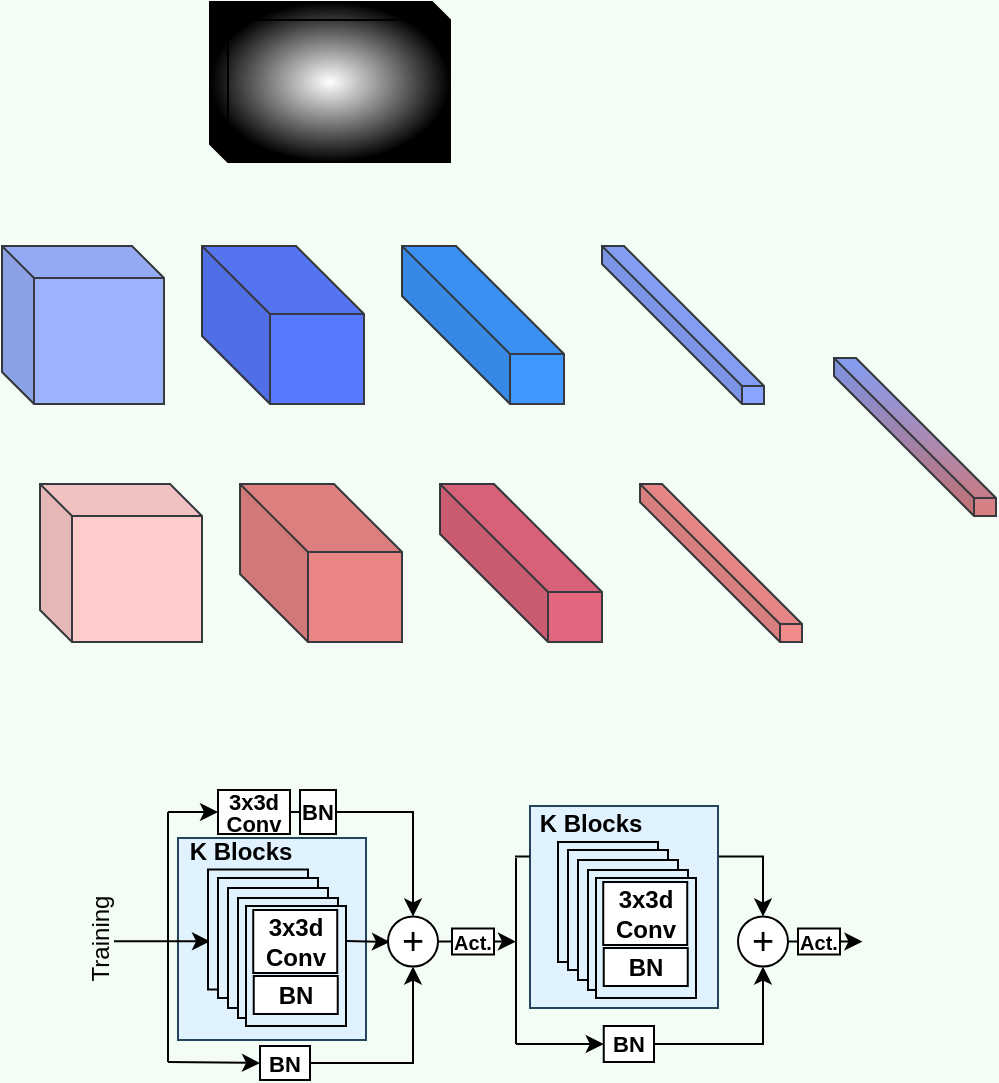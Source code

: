 <mxfile version="22.1.18" type="google">
  <diagram name="페이지-1" id="cFxwkXeeFtYfiVxIqS92">
    <mxGraphModel grid="0" page="1" gridSize="10" guides="1" tooltips="1" connect="1" arrows="1" fold="1" pageScale="1" pageWidth="827" pageHeight="1169" background="#F3FDF6" math="0" shadow="0">
      <root>
        <mxCell id="0" />
        <mxCell id="1" parent="0" />
        <mxCell id="rnNnpWltgSV_yFe5c3ax-58" style="edgeStyle=orthogonalEdgeStyle;rounded=0;orthogonalLoop=1;jettySize=auto;html=1;exitX=1;exitY=0.25;exitDx=0;exitDy=0;entryX=0.5;entryY=0;entryDx=0;entryDy=0;" edge="1" parent="1" source="rnNnpWltgSV_yFe5c3ax-47" target="rnNnpWltgSV_yFe5c3ax-57">
          <mxGeometry relative="1" as="geometry">
            <mxPoint x="431" y="690" as="targetPoint" />
          </mxGeometry>
        </mxCell>
        <mxCell id="rnNnpWltgSV_yFe5c3ax-47" value="" style="rounded=0;whiteSpace=wrap;html=1;fillColor=#E1F2FF;strokeColor=#23445d;" vertex="1" parent="1">
          <mxGeometry x="317" y="646" width="94" height="101" as="geometry" />
        </mxCell>
        <mxCell id="RxJvrk7KRXvDSrtYazEQ-1" value="" style="shape=cube;whiteSpace=wrap;html=1;boundedLbl=1;backgroundOutline=1;darkOpacity=0.05;darkOpacity2=0.1;size=16;fillColor=#9CB3FF;strokeColor=#36393d;fillStyle=auto;" vertex="1" parent="1">
          <mxGeometry x="53" y="366" width="81" height="79" as="geometry" />
        </mxCell>
        <mxCell id="RxJvrk7KRXvDSrtYazEQ-2" value="" style="shape=cube;whiteSpace=wrap;html=1;boundedLbl=1;backgroundOutline=1;darkOpacity=0.05;darkOpacity2=0.1;size=34;fillColor=#597AFF;strokeColor=#36393d;fillStyle=auto;" vertex="1" parent="1">
          <mxGeometry x="153" y="366" width="81" height="79" as="geometry" />
        </mxCell>
        <mxCell id="RxJvrk7KRXvDSrtYazEQ-3" value="" style="shape=cube;whiteSpace=wrap;html=1;boundedLbl=1;backgroundOutline=1;darkOpacity=0.05;darkOpacity2=0.1;size=54;fillColor=#3D98FF;strokeColor=#36393d;fillStyle=auto;" vertex="1" parent="1">
          <mxGeometry x="253" y="366" width="81" height="79" as="geometry" />
        </mxCell>
        <mxCell id="RxJvrk7KRXvDSrtYazEQ-4" value="" style="shape=cube;whiteSpace=wrap;html=1;boundedLbl=1;backgroundOutline=1;darkOpacity=0.05;darkOpacity2=0.1;size=70;fillColor=#8AA5FF;strokeColor=#36393d;fillStyle=auto;" vertex="1" parent="1">
          <mxGeometry x="353" y="366" width="81" height="79" as="geometry" />
        </mxCell>
        <mxCell id="RxJvrk7KRXvDSrtYazEQ-35" value="" style="shape=cube;whiteSpace=wrap;html=1;boundedLbl=1;backgroundOutline=1;darkOpacity=0.05;darkOpacity2=0.1;size=16;fillColor=#ffcccc;strokeColor=#36393d;fillStyle=auto;" vertex="1" parent="1">
          <mxGeometry x="72" y="485" width="81" height="79" as="geometry" />
        </mxCell>
        <mxCell id="RxJvrk7KRXvDSrtYazEQ-36" value="" style="shape=cube;whiteSpace=wrap;html=1;boundedLbl=1;backgroundOutline=1;darkOpacity=0.05;darkOpacity2=0.1;size=34;fillColor=#ea8686;strokeColor=#36393d;fillStyle=auto;" vertex="1" parent="1">
          <mxGeometry x="172" y="485" width="81" height="79" as="geometry" />
        </mxCell>
        <mxCell id="RxJvrk7KRXvDSrtYazEQ-37" value="" style="shape=cube;whiteSpace=wrap;html=1;boundedLbl=1;backgroundOutline=1;darkOpacity=0.05;darkOpacity2=0.1;size=54;fillColor=#e1667e;strokeColor=#36393d;fillStyle=auto;" vertex="1" parent="1">
          <mxGeometry x="272" y="485" width="81" height="79" as="geometry" />
        </mxCell>
        <mxCell id="RxJvrk7KRXvDSrtYazEQ-38" value="" style="shape=cube;whiteSpace=wrap;html=1;boundedLbl=1;backgroundOutline=1;darkOpacity=0.05;darkOpacity2=0.1;size=70;fillColor=#f28c8c;strokeColor=#36393d;fillStyle=auto;" vertex="1" parent="1">
          <mxGeometry x="372" y="485" width="81" height="79" as="geometry" />
        </mxCell>
        <mxCell id="RxJvrk7KRXvDSrtYazEQ-44" value="" style="shape=cube;whiteSpace=wrap;html=1;boundedLbl=1;backgroundOutline=1;darkOpacity=0.05;darkOpacity2=0.1;size=9;gradientColor=default;gradientDirection=radial;" vertex="1" parent="1">
          <mxGeometry x="157" y="244" width="120" height="80" as="geometry" />
        </mxCell>
        <mxCell id="RxJvrk7KRXvDSrtYazEQ-45" value="" style="shape=cube;whiteSpace=wrap;html=1;boundedLbl=1;backgroundOutline=1;darkOpacity=0.05;darkOpacity2=0.1;size=70;fillColor=#8AA5FF;strokeColor=#36393d;fillStyle=auto;gradientColor=#d97e7e;" vertex="1" parent="1">
          <mxGeometry x="469" y="422" width="81" height="79" as="geometry" />
        </mxCell>
        <mxCell id="rnNnpWltgSV_yFe5c3ax-6" value="" style="rounded=0;whiteSpace=wrap;html=1;fillColor=#E1F2FF;strokeColor=#23445d;" vertex="1" parent="1">
          <mxGeometry x="141" y="662" width="94" height="101" as="geometry" />
        </mxCell>
        <mxCell id="rnNnpWltgSV_yFe5c3ax-3" value="" style="endArrow=classic;html=1;rounded=0;" edge="1" parent="1">
          <mxGeometry width="50" height="50" relative="1" as="geometry">
            <mxPoint x="109" y="713.66" as="sourcePoint" />
            <mxPoint x="157" y="713.66" as="targetPoint" />
          </mxGeometry>
        </mxCell>
        <mxCell id="rnNnpWltgSV_yFe5c3ax-7" value="&lt;b&gt;K Blocks&lt;/b&gt;" style="text;html=1;align=center;verticalAlign=middle;resizable=0;points=[];autosize=1;strokeColor=none;fillColor=none;" vertex="1" parent="1">
          <mxGeometry x="137" y="656" width="69" height="26" as="geometry" />
        </mxCell>
        <mxCell id="rnNnpWltgSV_yFe5c3ax-10" value="" style="rounded=0;whiteSpace=wrap;html=1;imageHeight=24;fillColor=#E1F2FF;" vertex="1" parent="1">
          <mxGeometry x="156" y="677.75" width="50" height="60" as="geometry" />
        </mxCell>
        <mxCell id="rnNnpWltgSV_yFe5c3ax-11" value="" style="rounded=0;whiteSpace=wrap;html=1;imageHeight=24;fillColor=#E1F2FF;" vertex="1" parent="1">
          <mxGeometry x="161" y="682" width="50" height="60" as="geometry" />
        </mxCell>
        <mxCell id="rnNnpWltgSV_yFe5c3ax-12" value="" style="rounded=0;whiteSpace=wrap;html=1;imageHeight=24;fillColor=#E1F2FF;" vertex="1" parent="1">
          <mxGeometry x="166" y="687" width="50" height="60" as="geometry" />
        </mxCell>
        <mxCell id="rnNnpWltgSV_yFe5c3ax-13" value="" style="rounded=0;whiteSpace=wrap;html=1;imageHeight=24;fillColor=#E1F2FF;" vertex="1" parent="1">
          <mxGeometry x="171" y="692" width="50" height="60" as="geometry" />
        </mxCell>
        <mxCell id="rnNnpWltgSV_yFe5c3ax-14" value="" style="rounded=0;whiteSpace=wrap;html=1;imageHeight=24;fillColor=#E1F2FF;" vertex="1" parent="1">
          <mxGeometry x="175" y="696" width="50" height="60" as="geometry" />
        </mxCell>
        <mxCell id="rnNnpWltgSV_yFe5c3ax-15" value="&lt;b&gt;3x3d&lt;br&gt;Conv&lt;/b&gt;" style="rounded=0;whiteSpace=wrap;html=1;" vertex="1" parent="1">
          <mxGeometry x="178.62" y="698" width="42" height="31.5" as="geometry" />
        </mxCell>
        <mxCell id="rnNnpWltgSV_yFe5c3ax-16" value="&lt;b&gt;BN&lt;/b&gt;" style="rounded=0;whiteSpace=wrap;html=1;" vertex="1" parent="1">
          <mxGeometry x="178.87" y="731" width="42" height="19" as="geometry" />
        </mxCell>
        <mxCell id="rnNnpWltgSV_yFe5c3ax-17" value="" style="endArrow=classic;html=1;rounded=0;" edge="1" parent="1">
          <mxGeometry width="50" height="50" relative="1" as="geometry">
            <mxPoint x="225" y="713.55" as="sourcePoint" />
            <mxPoint x="247" y="714" as="targetPoint" />
          </mxGeometry>
        </mxCell>
        <mxCell id="rnNnpWltgSV_yFe5c3ax-38" style="edgeStyle=orthogonalEdgeStyle;rounded=0;orthogonalLoop=1;jettySize=auto;html=1;exitX=1;exitY=0.5;exitDx=0;exitDy=0;entryX=0;entryY=0.5;entryDx=0;entryDy=0;endArrow=none;endFill=0;" edge="1" parent="1" source="rnNnpWltgSV_yFe5c3ax-18" target="rnNnpWltgSV_yFe5c3ax-37">
          <mxGeometry relative="1" as="geometry" />
        </mxCell>
        <mxCell id="rnNnpWltgSV_yFe5c3ax-18" value="&lt;font style=&quot;font-size: 19px;&quot;&gt;+&lt;/font&gt;" style="ellipse;whiteSpace=wrap;html=1;" vertex="1" parent="1">
          <mxGeometry x="246" y="701.25" width="25" height="25" as="geometry" />
        </mxCell>
        <mxCell id="rnNnpWltgSV_yFe5c3ax-25" value="" style="endArrow=none;html=1;rounded=0;" edge="1" parent="1">
          <mxGeometry width="50" height="50" relative="1" as="geometry">
            <mxPoint x="136" y="649" as="sourcePoint" />
            <mxPoint x="136" y="774" as="targetPoint" />
          </mxGeometry>
        </mxCell>
        <mxCell id="rnNnpWltgSV_yFe5c3ax-33" style="edgeStyle=orthogonalEdgeStyle;rounded=0;orthogonalLoop=1;jettySize=auto;html=1;exitX=1;exitY=0.5;exitDx=0;exitDy=0;entryX=0;entryY=0.5;entryDx=0;entryDy=0;endArrow=none;endFill=0;" edge="1" parent="1" source="rnNnpWltgSV_yFe5c3ax-26" target="rnNnpWltgSV_yFe5c3ax-30">
          <mxGeometry relative="1" as="geometry" />
        </mxCell>
        <mxCell id="rnNnpWltgSV_yFe5c3ax-26" value="&lt;p style=&quot;line-height: 100%; font-size: 11px;&quot;&gt;&lt;b&gt;3x3d&lt;br&gt;Conv&lt;/b&gt;&lt;/p&gt;" style="rounded=0;whiteSpace=wrap;html=1;" vertex="1" parent="1">
          <mxGeometry x="161" y="638" width="36" height="22" as="geometry" />
        </mxCell>
        <mxCell id="rnNnpWltgSV_yFe5c3ax-34" style="edgeStyle=orthogonalEdgeStyle;rounded=0;orthogonalLoop=1;jettySize=auto;html=1;exitX=1;exitY=0.5;exitDx=0;exitDy=0;" edge="1" parent="1" source="rnNnpWltgSV_yFe5c3ax-30" target="rnNnpWltgSV_yFe5c3ax-18">
          <mxGeometry relative="1" as="geometry" />
        </mxCell>
        <mxCell id="rnNnpWltgSV_yFe5c3ax-30" value="&lt;b&gt;&lt;font style=&quot;font-size: 11px;&quot;&gt;BN&lt;/font&gt;&lt;/b&gt;" style="rounded=0;whiteSpace=wrap;html=1;" vertex="1" parent="1">
          <mxGeometry x="202" y="638" width="18" height="22" as="geometry" />
        </mxCell>
        <mxCell id="rnNnpWltgSV_yFe5c3ax-31" value="" style="endArrow=classic;html=1;rounded=0;entryX=0;entryY=0.5;entryDx=0;entryDy=0;" edge="1" parent="1" target="rnNnpWltgSV_yFe5c3ax-26">
          <mxGeometry width="50" height="50" relative="1" as="geometry">
            <mxPoint x="136" y="649" as="sourcePoint" />
            <mxPoint x="225" y="614" as="targetPoint" />
          </mxGeometry>
        </mxCell>
        <mxCell id="rnNnpWltgSV_yFe5c3ax-32" value="" style="endArrow=classic;html=1;rounded=0;entryX=0;entryY=0.5;entryDx=0;entryDy=0;" edge="1" parent="1" target="rnNnpWltgSV_yFe5c3ax-35">
          <mxGeometry width="50" height="50" relative="1" as="geometry">
            <mxPoint x="136" y="774" as="sourcePoint" />
            <mxPoint x="161" y="770" as="targetPoint" />
          </mxGeometry>
        </mxCell>
        <mxCell id="rnNnpWltgSV_yFe5c3ax-36" style="edgeStyle=orthogonalEdgeStyle;rounded=0;orthogonalLoop=1;jettySize=auto;html=1;exitX=1;exitY=0.5;exitDx=0;exitDy=0;entryX=0.5;entryY=1;entryDx=0;entryDy=0;" edge="1" parent="1" source="rnNnpWltgSV_yFe5c3ax-35" target="rnNnpWltgSV_yFe5c3ax-18">
          <mxGeometry relative="1" as="geometry" />
        </mxCell>
        <mxCell id="rnNnpWltgSV_yFe5c3ax-35" value="&lt;b&gt;&lt;font style=&quot;font-size: 11px;&quot;&gt;BN&lt;/font&gt;&lt;/b&gt;" style="rounded=0;whiteSpace=wrap;html=1;" vertex="1" parent="1">
          <mxGeometry x="182" y="766" width="25" height="17" as="geometry" />
        </mxCell>
        <mxCell id="rnNnpWltgSV_yFe5c3ax-51" style="edgeStyle=orthogonalEdgeStyle;rounded=0;orthogonalLoop=1;jettySize=auto;html=1;exitX=1;exitY=0.5;exitDx=0;exitDy=0;" edge="1" parent="1" source="rnNnpWltgSV_yFe5c3ax-37">
          <mxGeometry relative="1" as="geometry">
            <mxPoint x="309.977" y="713.828" as="targetPoint" />
          </mxGeometry>
        </mxCell>
        <mxCell id="rnNnpWltgSV_yFe5c3ax-37" value="&lt;p style=&quot;line-height: 100%;&quot;&gt;&lt;b style=&quot;&quot;&gt;&lt;font style=&quot;font-size: 10px;&quot;&gt;Act.&lt;/font&gt;&lt;/b&gt;&lt;/p&gt;" style="rounded=0;whiteSpace=wrap;html=1;" vertex="1" parent="1">
          <mxGeometry x="278" y="707.25" width="21" height="13" as="geometry" />
        </mxCell>
        <mxCell id="rnNnpWltgSV_yFe5c3ax-39" value="" style="rounded=0;whiteSpace=wrap;html=1;imageHeight=24;fillColor=#E1F2FF;" vertex="1" parent="1">
          <mxGeometry x="331" y="664" width="50" height="60" as="geometry" />
        </mxCell>
        <mxCell id="rnNnpWltgSV_yFe5c3ax-40" value="" style="rounded=0;whiteSpace=wrap;html=1;imageHeight=24;fillColor=#E1F2FF;" vertex="1" parent="1">
          <mxGeometry x="336" y="668" width="50" height="60" as="geometry" />
        </mxCell>
        <mxCell id="rnNnpWltgSV_yFe5c3ax-41" value="" style="rounded=0;whiteSpace=wrap;html=1;imageHeight=24;fillColor=#E1F2FF;" vertex="1" parent="1">
          <mxGeometry x="341" y="673" width="50" height="60" as="geometry" />
        </mxCell>
        <mxCell id="rnNnpWltgSV_yFe5c3ax-42" value="" style="rounded=0;whiteSpace=wrap;html=1;imageHeight=24;fillColor=#E1F2FF;" vertex="1" parent="1">
          <mxGeometry x="346" y="678" width="50" height="60" as="geometry" />
        </mxCell>
        <mxCell id="rnNnpWltgSV_yFe5c3ax-43" value="" style="rounded=0;whiteSpace=wrap;html=1;imageHeight=24;fillColor=#E1F2FF;" vertex="1" parent="1">
          <mxGeometry x="350" y="682" width="50" height="60" as="geometry" />
        </mxCell>
        <mxCell id="rnNnpWltgSV_yFe5c3ax-44" value="&lt;b&gt;3x3d&lt;br&gt;Conv&lt;/b&gt;" style="rounded=0;whiteSpace=wrap;html=1;" vertex="1" parent="1">
          <mxGeometry x="353.62" y="684" width="42" height="31.5" as="geometry" />
        </mxCell>
        <mxCell id="rnNnpWltgSV_yFe5c3ax-45" value="&lt;b&gt;BN&lt;/b&gt;" style="rounded=0;whiteSpace=wrap;html=1;" vertex="1" parent="1">
          <mxGeometry x="353.87" y="717" width="42" height="19" as="geometry" />
        </mxCell>
        <mxCell id="rnNnpWltgSV_yFe5c3ax-48" value="&lt;b&gt;K Blocks&lt;/b&gt;" style="text;html=1;align=center;verticalAlign=middle;resizable=0;points=[];autosize=1;strokeColor=none;fillColor=none;" vertex="1" parent="1">
          <mxGeometry x="312" y="642" width="69" height="26" as="geometry" />
        </mxCell>
        <mxCell id="rnNnpWltgSV_yFe5c3ax-49" value="" style="endArrow=none;html=1;rounded=0;" edge="1" parent="1">
          <mxGeometry width="50" height="50" relative="1" as="geometry">
            <mxPoint x="310" y="672" as="sourcePoint" />
            <mxPoint x="310" y="765" as="targetPoint" />
          </mxGeometry>
        </mxCell>
        <mxCell id="rnNnpWltgSV_yFe5c3ax-52" style="edgeStyle=orthogonalEdgeStyle;rounded=0;orthogonalLoop=1;jettySize=auto;html=1;exitX=0;exitY=0.25;exitDx=0;exitDy=0;endArrow=none;endFill=0;entryX=-0.036;entryY=1.134;entryDx=0;entryDy=0;entryPerimeter=0;" edge="1" parent="1" source="rnNnpWltgSV_yFe5c3ax-47" target="rnNnpWltgSV_yFe5c3ax-48">
          <mxGeometry relative="1" as="geometry">
            <mxPoint x="310" y="644" as="targetPoint" />
          </mxGeometry>
        </mxCell>
        <mxCell id="rnNnpWltgSV_yFe5c3ax-61" style="edgeStyle=orthogonalEdgeStyle;rounded=0;orthogonalLoop=1;jettySize=auto;html=1;exitX=1;exitY=0.5;exitDx=0;exitDy=0;entryX=0.5;entryY=1;entryDx=0;entryDy=0;" edge="1" parent="1" source="rnNnpWltgSV_yFe5c3ax-53" target="rnNnpWltgSV_yFe5c3ax-57">
          <mxGeometry relative="1" as="geometry" />
        </mxCell>
        <mxCell id="rnNnpWltgSV_yFe5c3ax-53" value="&lt;b&gt;&lt;font style=&quot;font-size: 11px;&quot;&gt;BN&lt;/font&gt;&lt;/b&gt;" style="rounded=0;whiteSpace=wrap;html=1;" vertex="1" parent="1">
          <mxGeometry x="353.87" y="756" width="25.13" height="18" as="geometry" />
        </mxCell>
        <mxCell id="rnNnpWltgSV_yFe5c3ax-55" value="" style="endArrow=classic;html=1;rounded=0;entryX=0;entryY=0.5;entryDx=0;entryDy=0;" edge="1" parent="1" target="rnNnpWltgSV_yFe5c3ax-53">
          <mxGeometry width="50" height="50" relative="1" as="geometry">
            <mxPoint x="310" y="765" as="sourcePoint" />
            <mxPoint x="329" y="766" as="targetPoint" />
          </mxGeometry>
        </mxCell>
        <mxCell id="rnNnpWltgSV_yFe5c3ax-63" style="edgeStyle=orthogonalEdgeStyle;rounded=0;orthogonalLoop=1;jettySize=auto;html=1;exitX=1;exitY=0.5;exitDx=0;exitDy=0;entryX=0;entryY=0.5;entryDx=0;entryDy=0;endArrow=none;endFill=0;" edge="1" parent="1" source="rnNnpWltgSV_yFe5c3ax-57" target="rnNnpWltgSV_yFe5c3ax-62">
          <mxGeometry relative="1" as="geometry" />
        </mxCell>
        <mxCell id="rnNnpWltgSV_yFe5c3ax-57" value="&lt;font style=&quot;font-size: 19px;&quot;&gt;+&lt;/font&gt;" style="ellipse;whiteSpace=wrap;html=1;" vertex="1" parent="1">
          <mxGeometry x="421" y="701.25" width="25" height="25" as="geometry" />
        </mxCell>
        <mxCell id="rnNnpWltgSV_yFe5c3ax-65" style="edgeStyle=orthogonalEdgeStyle;rounded=0;orthogonalLoop=1;jettySize=auto;html=1;exitX=1;exitY=0.5;exitDx=0;exitDy=0;" edge="1" parent="1" source="rnNnpWltgSV_yFe5c3ax-62">
          <mxGeometry relative="1" as="geometry">
            <mxPoint x="483.19" y="713.714" as="targetPoint" />
          </mxGeometry>
        </mxCell>
        <mxCell id="rnNnpWltgSV_yFe5c3ax-62" value="&lt;p style=&quot;line-height: 100%;&quot;&gt;&lt;b style=&quot;&quot;&gt;&lt;font style=&quot;font-size: 10px;&quot;&gt;Act.&lt;/font&gt;&lt;/b&gt;&lt;/p&gt;" style="rounded=0;whiteSpace=wrap;html=1;" vertex="1" parent="1">
          <mxGeometry x="451" y="707.25" width="21" height="13" as="geometry" />
        </mxCell>
        <mxCell id="281pxm4yxtadyugSzaWR-1" value="Training" style="text;html=1;align=center;verticalAlign=middle;resizable=0;points=[];autosize=1;strokeColor=none;fillColor=none;rotation=-90;" vertex="1" parent="1">
          <mxGeometry x="72" y="700.25" width="61" height="26" as="geometry" />
        </mxCell>
      </root>
    </mxGraphModel>
  </diagram>
</mxfile>
